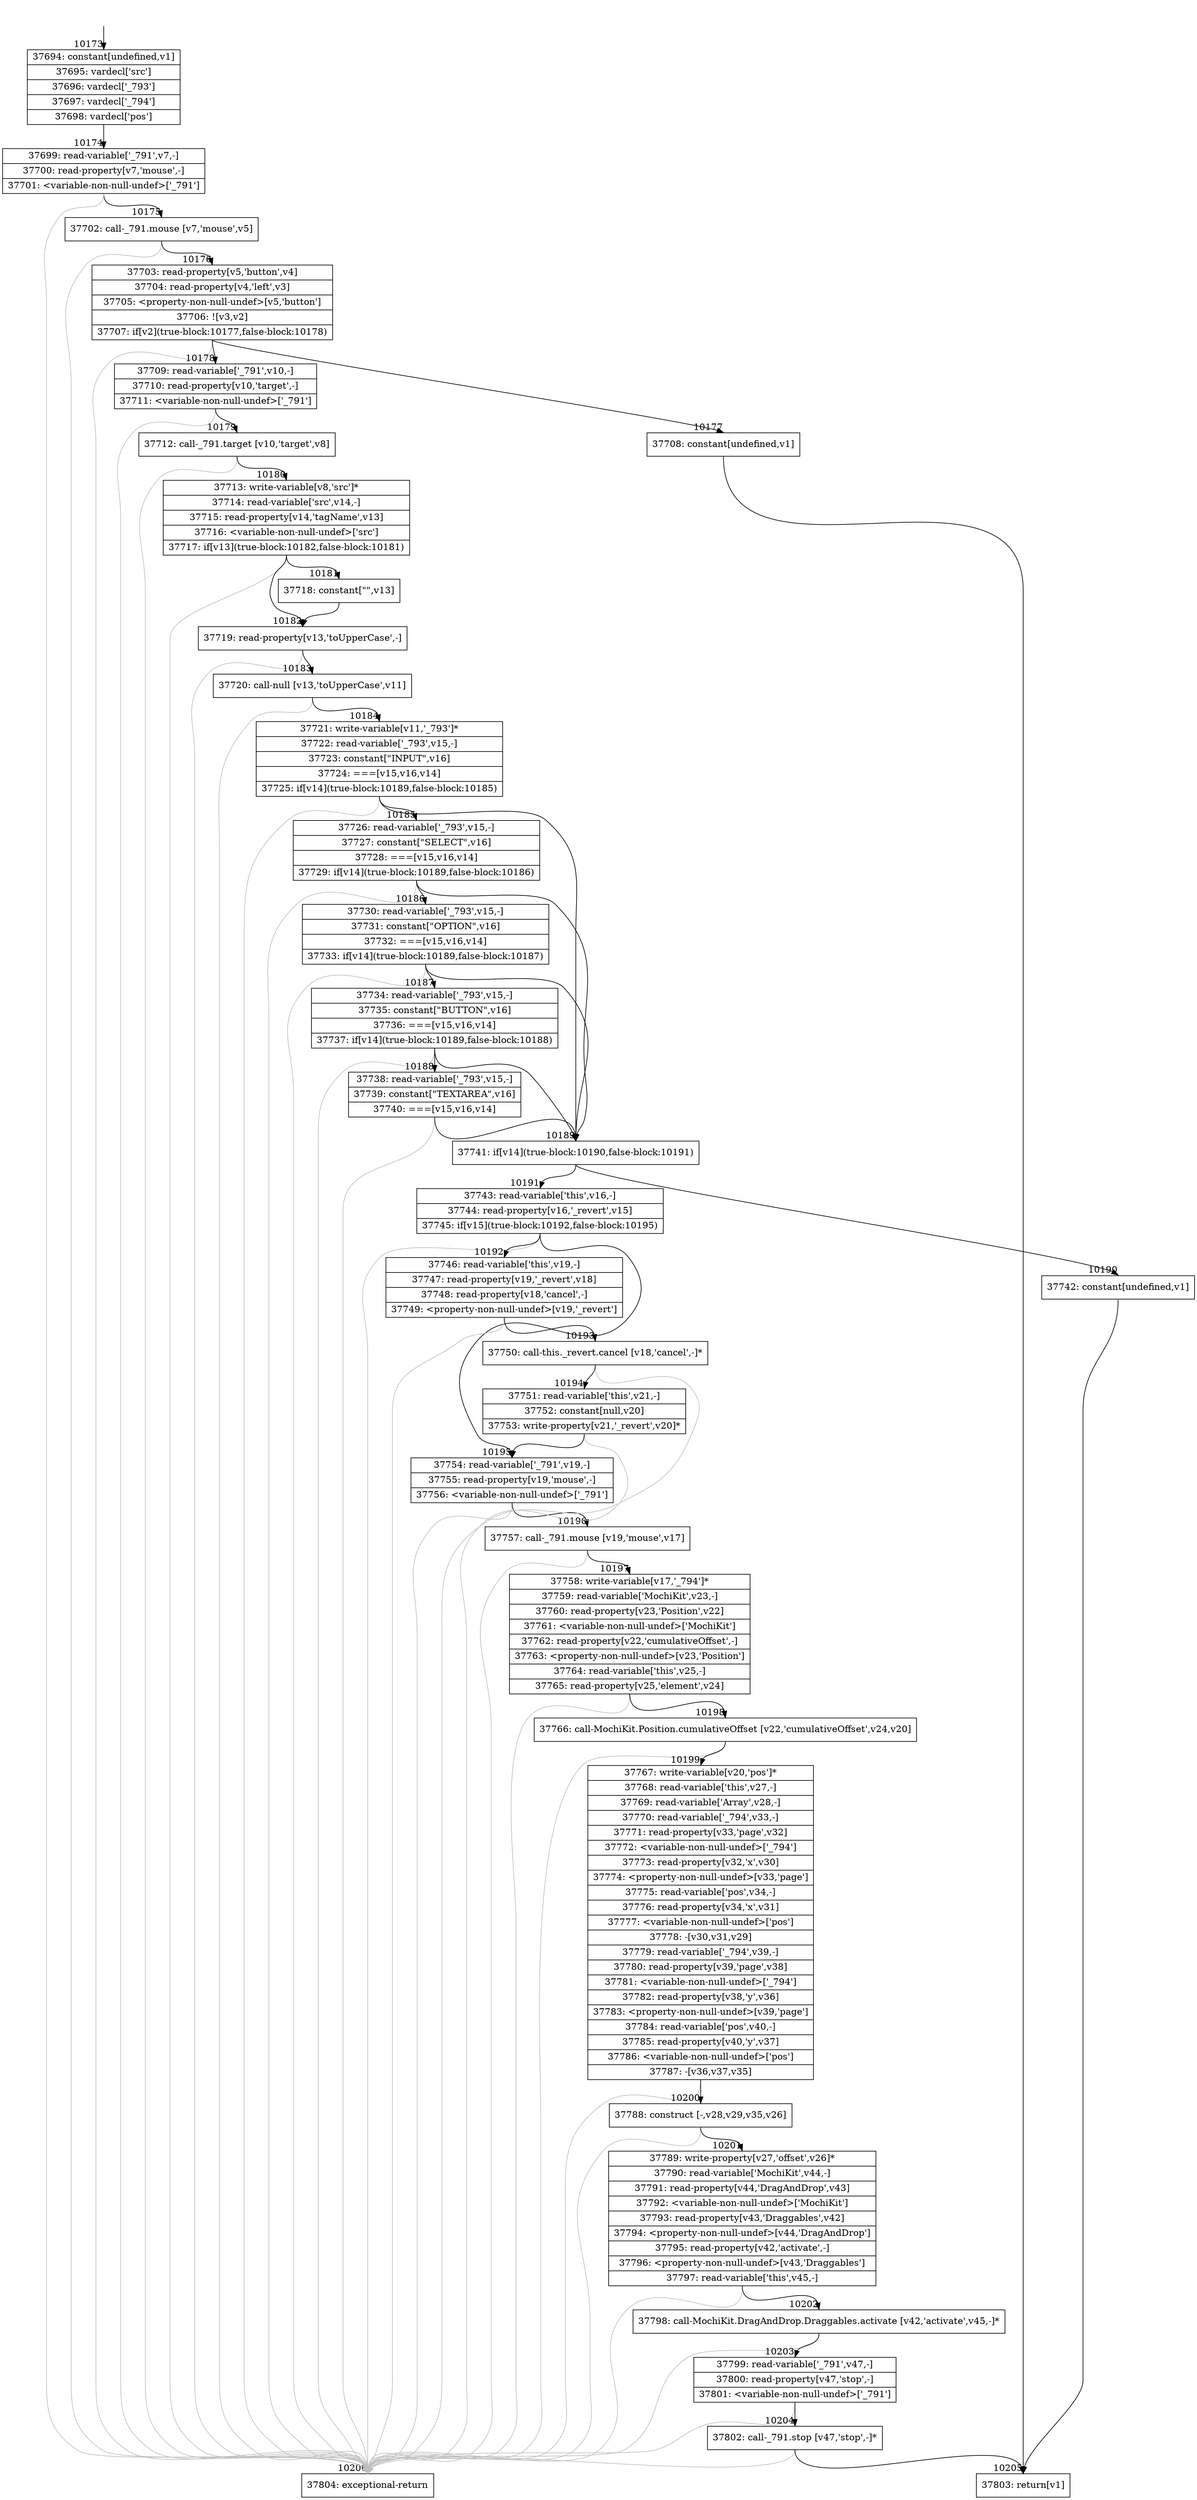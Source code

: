 digraph {
rankdir="TD"
BB_entry728[shape=none,label=""];
BB_entry728 -> BB10173 [tailport=s, headport=n, headlabel="    10173"]
BB10173 [shape=record label="{37694: constant[undefined,v1]|37695: vardecl['src']|37696: vardecl['_793']|37697: vardecl['_794']|37698: vardecl['pos']}" ] 
BB10173 -> BB10174 [tailport=s, headport=n, headlabel="      10174"]
BB10174 [shape=record label="{37699: read-variable['_791',v7,-]|37700: read-property[v7,'mouse',-]|37701: \<variable-non-null-undef\>['_791']}" ] 
BB10174 -> BB10175 [tailport=s, headport=n, headlabel="      10175"]
BB10174 -> BB10206 [tailport=s, headport=n, color=gray, headlabel="      10206"]
BB10175 [shape=record label="{37702: call-_791.mouse [v7,'mouse',v5]}" ] 
BB10175 -> BB10176 [tailport=s, headport=n, headlabel="      10176"]
BB10175 -> BB10206 [tailport=s, headport=n, color=gray]
BB10176 [shape=record label="{37703: read-property[v5,'button',v4]|37704: read-property[v4,'left',v3]|37705: \<property-non-null-undef\>[v5,'button']|37706: ![v3,v2]|37707: if[v2](true-block:10177,false-block:10178)}" ] 
BB10176 -> BB10177 [tailport=s, headport=n, headlabel="      10177"]
BB10176 -> BB10178 [tailport=s, headport=n, headlabel="      10178"]
BB10176 -> BB10206 [tailport=s, headport=n, color=gray]
BB10177 [shape=record label="{37708: constant[undefined,v1]}" ] 
BB10177 -> BB10205 [tailport=s, headport=n, headlabel="      10205"]
BB10178 [shape=record label="{37709: read-variable['_791',v10,-]|37710: read-property[v10,'target',-]|37711: \<variable-non-null-undef\>['_791']}" ] 
BB10178 -> BB10179 [tailport=s, headport=n, headlabel="      10179"]
BB10178 -> BB10206 [tailport=s, headport=n, color=gray]
BB10179 [shape=record label="{37712: call-_791.target [v10,'target',v8]}" ] 
BB10179 -> BB10180 [tailport=s, headport=n, headlabel="      10180"]
BB10179 -> BB10206 [tailport=s, headport=n, color=gray]
BB10180 [shape=record label="{37713: write-variable[v8,'src']*|37714: read-variable['src',v14,-]|37715: read-property[v14,'tagName',v13]|37716: \<variable-non-null-undef\>['src']|37717: if[v13](true-block:10182,false-block:10181)}" ] 
BB10180 -> BB10182 [tailport=s, headport=n, headlabel="      10182"]
BB10180 -> BB10181 [tailport=s, headport=n, headlabel="      10181"]
BB10180 -> BB10206 [tailport=s, headport=n, color=gray]
BB10181 [shape=record label="{37718: constant[\"\",v13]}" ] 
BB10181 -> BB10182 [tailport=s, headport=n]
BB10182 [shape=record label="{37719: read-property[v13,'toUpperCase',-]}" ] 
BB10182 -> BB10183 [tailport=s, headport=n, headlabel="      10183"]
BB10182 -> BB10206 [tailport=s, headport=n, color=gray]
BB10183 [shape=record label="{37720: call-null [v13,'toUpperCase',v11]}" ] 
BB10183 -> BB10184 [tailport=s, headport=n, headlabel="      10184"]
BB10183 -> BB10206 [tailport=s, headport=n, color=gray]
BB10184 [shape=record label="{37721: write-variable[v11,'_793']*|37722: read-variable['_793',v15,-]|37723: constant[\"INPUT\",v16]|37724: ===[v15,v16,v14]|37725: if[v14](true-block:10189,false-block:10185)}" ] 
BB10184 -> BB10189 [tailport=s, headport=n, headlabel="      10189"]
BB10184 -> BB10185 [tailport=s, headport=n, headlabel="      10185"]
BB10184 -> BB10206 [tailport=s, headport=n, color=gray]
BB10185 [shape=record label="{37726: read-variable['_793',v15,-]|37727: constant[\"SELECT\",v16]|37728: ===[v15,v16,v14]|37729: if[v14](true-block:10189,false-block:10186)}" ] 
BB10185 -> BB10189 [tailport=s, headport=n]
BB10185 -> BB10186 [tailport=s, headport=n, headlabel="      10186"]
BB10185 -> BB10206 [tailport=s, headport=n, color=gray]
BB10186 [shape=record label="{37730: read-variable['_793',v15,-]|37731: constant[\"OPTION\",v16]|37732: ===[v15,v16,v14]|37733: if[v14](true-block:10189,false-block:10187)}" ] 
BB10186 -> BB10189 [tailport=s, headport=n]
BB10186 -> BB10187 [tailport=s, headport=n, headlabel="      10187"]
BB10186 -> BB10206 [tailport=s, headport=n, color=gray]
BB10187 [shape=record label="{37734: read-variable['_793',v15,-]|37735: constant[\"BUTTON\",v16]|37736: ===[v15,v16,v14]|37737: if[v14](true-block:10189,false-block:10188)}" ] 
BB10187 -> BB10189 [tailport=s, headport=n]
BB10187 -> BB10188 [tailport=s, headport=n, headlabel="      10188"]
BB10187 -> BB10206 [tailport=s, headport=n, color=gray]
BB10188 [shape=record label="{37738: read-variable['_793',v15,-]|37739: constant[\"TEXTAREA\",v16]|37740: ===[v15,v16,v14]}" ] 
BB10188 -> BB10189 [tailport=s, headport=n]
BB10188 -> BB10206 [tailport=s, headport=n, color=gray]
BB10189 [shape=record label="{37741: if[v14](true-block:10190,false-block:10191)}" ] 
BB10189 -> BB10190 [tailport=s, headport=n, headlabel="      10190"]
BB10189 -> BB10191 [tailport=s, headport=n, headlabel="      10191"]
BB10190 [shape=record label="{37742: constant[undefined,v1]}" ] 
BB10190 -> BB10205 [tailport=s, headport=n]
BB10191 [shape=record label="{37743: read-variable['this',v16,-]|37744: read-property[v16,'_revert',v15]|37745: if[v15](true-block:10192,false-block:10195)}" ] 
BB10191 -> BB10192 [tailport=s, headport=n, headlabel="      10192"]
BB10191 -> BB10195 [tailport=s, headport=n, headlabel="      10195"]
BB10191 -> BB10206 [tailport=s, headport=n, color=gray]
BB10192 [shape=record label="{37746: read-variable['this',v19,-]|37747: read-property[v19,'_revert',v18]|37748: read-property[v18,'cancel',-]|37749: \<property-non-null-undef\>[v19,'_revert']}" ] 
BB10192 -> BB10193 [tailport=s, headport=n, headlabel="      10193"]
BB10192 -> BB10206 [tailport=s, headport=n, color=gray]
BB10193 [shape=record label="{37750: call-this._revert.cancel [v18,'cancel',-]*}" ] 
BB10193 -> BB10194 [tailport=s, headport=n, headlabel="      10194"]
BB10193 -> BB10206 [tailport=s, headport=n, color=gray]
BB10194 [shape=record label="{37751: read-variable['this',v21,-]|37752: constant[null,v20]|37753: write-property[v21,'_revert',v20]*}" ] 
BB10194 -> BB10195 [tailport=s, headport=n]
BB10194 -> BB10206 [tailport=s, headport=n, color=gray]
BB10195 [shape=record label="{37754: read-variable['_791',v19,-]|37755: read-property[v19,'mouse',-]|37756: \<variable-non-null-undef\>['_791']}" ] 
BB10195 -> BB10196 [tailport=s, headport=n, headlabel="      10196"]
BB10195 -> BB10206 [tailport=s, headport=n, color=gray]
BB10196 [shape=record label="{37757: call-_791.mouse [v19,'mouse',v17]}" ] 
BB10196 -> BB10197 [tailport=s, headport=n, headlabel="      10197"]
BB10196 -> BB10206 [tailport=s, headport=n, color=gray]
BB10197 [shape=record label="{37758: write-variable[v17,'_794']*|37759: read-variable['MochiKit',v23,-]|37760: read-property[v23,'Position',v22]|37761: \<variable-non-null-undef\>['MochiKit']|37762: read-property[v22,'cumulativeOffset',-]|37763: \<property-non-null-undef\>[v23,'Position']|37764: read-variable['this',v25,-]|37765: read-property[v25,'element',v24]}" ] 
BB10197 -> BB10198 [tailport=s, headport=n, headlabel="      10198"]
BB10197 -> BB10206 [tailport=s, headport=n, color=gray]
BB10198 [shape=record label="{37766: call-MochiKit.Position.cumulativeOffset [v22,'cumulativeOffset',v24,v20]}" ] 
BB10198 -> BB10199 [tailport=s, headport=n, headlabel="      10199"]
BB10198 -> BB10206 [tailport=s, headport=n, color=gray]
BB10199 [shape=record label="{37767: write-variable[v20,'pos']*|37768: read-variable['this',v27,-]|37769: read-variable['Array',v28,-]|37770: read-variable['_794',v33,-]|37771: read-property[v33,'page',v32]|37772: \<variable-non-null-undef\>['_794']|37773: read-property[v32,'x',v30]|37774: \<property-non-null-undef\>[v33,'page']|37775: read-variable['pos',v34,-]|37776: read-property[v34,'x',v31]|37777: \<variable-non-null-undef\>['pos']|37778: -[v30,v31,v29]|37779: read-variable['_794',v39,-]|37780: read-property[v39,'page',v38]|37781: \<variable-non-null-undef\>['_794']|37782: read-property[v38,'y',v36]|37783: \<property-non-null-undef\>[v39,'page']|37784: read-variable['pos',v40,-]|37785: read-property[v40,'y',v37]|37786: \<variable-non-null-undef\>['pos']|37787: -[v36,v37,v35]}" ] 
BB10199 -> BB10200 [tailport=s, headport=n, headlabel="      10200"]
BB10199 -> BB10206 [tailport=s, headport=n, color=gray]
BB10200 [shape=record label="{37788: construct [-,v28,v29,v35,v26]}" ] 
BB10200 -> BB10201 [tailport=s, headport=n, headlabel="      10201"]
BB10200 -> BB10206 [tailport=s, headport=n, color=gray]
BB10201 [shape=record label="{37789: write-property[v27,'offset',v26]*|37790: read-variable['MochiKit',v44,-]|37791: read-property[v44,'DragAndDrop',v43]|37792: \<variable-non-null-undef\>['MochiKit']|37793: read-property[v43,'Draggables',v42]|37794: \<property-non-null-undef\>[v44,'DragAndDrop']|37795: read-property[v42,'activate',-]|37796: \<property-non-null-undef\>[v43,'Draggables']|37797: read-variable['this',v45,-]}" ] 
BB10201 -> BB10202 [tailport=s, headport=n, headlabel="      10202"]
BB10201 -> BB10206 [tailport=s, headport=n, color=gray]
BB10202 [shape=record label="{37798: call-MochiKit.DragAndDrop.Draggables.activate [v42,'activate',v45,-]*}" ] 
BB10202 -> BB10203 [tailport=s, headport=n, headlabel="      10203"]
BB10202 -> BB10206 [tailport=s, headport=n, color=gray]
BB10203 [shape=record label="{37799: read-variable['_791',v47,-]|37800: read-property[v47,'stop',-]|37801: \<variable-non-null-undef\>['_791']}" ] 
BB10203 -> BB10204 [tailport=s, headport=n, headlabel="      10204"]
BB10203 -> BB10206 [tailport=s, headport=n, color=gray]
BB10204 [shape=record label="{37802: call-_791.stop [v47,'stop',-]*}" ] 
BB10204 -> BB10205 [tailport=s, headport=n]
BB10204 -> BB10206 [tailport=s, headport=n, color=gray]
BB10205 [shape=record label="{37803: return[v1]}" ] 
BB10206 [shape=record label="{37804: exceptional-return}" ] 
//#$~ 7147
}
